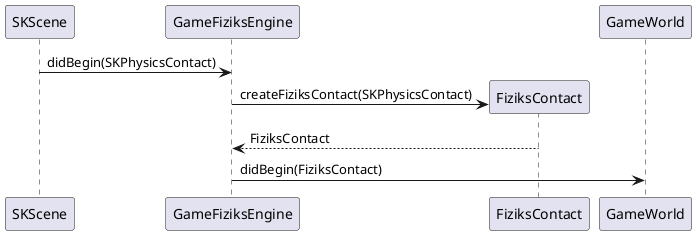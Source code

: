 @startuml
SKScene -> GameFiziksEngine: didBegin(SKPhysicsContact)

create FiziksContact
GameFiziksEngine -> FiziksContact: createFiziksContact(SKPhysicsContact)
FiziksContact --> GameFiziksEngine: FiziksContact

GameFiziksEngine -> GameWorld: didBegin(FiziksContact)
@enduml